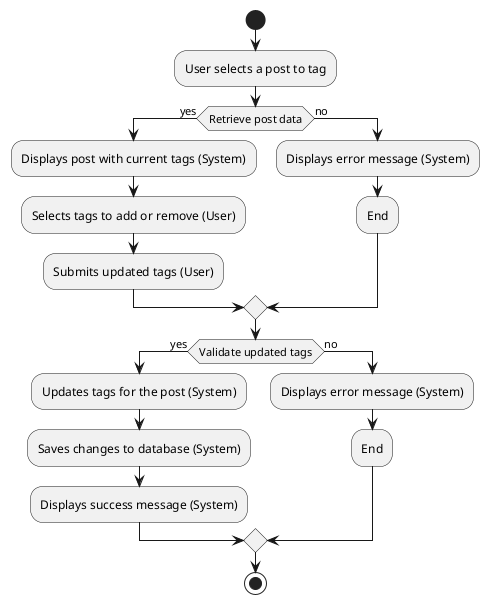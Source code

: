@startuml
start

:User selects a post to tag;

if (Retrieve post data) then (yes)
  :Displays post with current tags (System);
  :Selects tags to add or remove (User);
  :Submits updated tags (User);
else (no)
  :Displays error message (System);
  :End;
endif

if (Validate updated tags) then (yes)
  :Updates tags for the post (System);
  :Saves changes to database (System);
  :Displays success message (System);
else (no)
  :Displays error message (System);
  :End;
endif

stop
@enduml